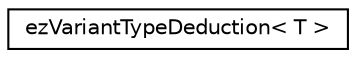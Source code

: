 digraph "Graphical Class Hierarchy"
{
 // LATEX_PDF_SIZE
  edge [fontname="Helvetica",fontsize="10",labelfontname="Helvetica",labelfontsize="10"];
  node [fontname="Helvetica",fontsize="10",shape=record];
  rankdir="LR";
  Node0 [label="ezVariantTypeDeduction\< T \>",height=0.2,width=0.4,color="black", fillcolor="white", style="filled",URL="$df/da8/structez_variant_type_deduction.htm",tooltip="A helper struct to convert the C++ type, which is passed as the template argument,..."];
}
